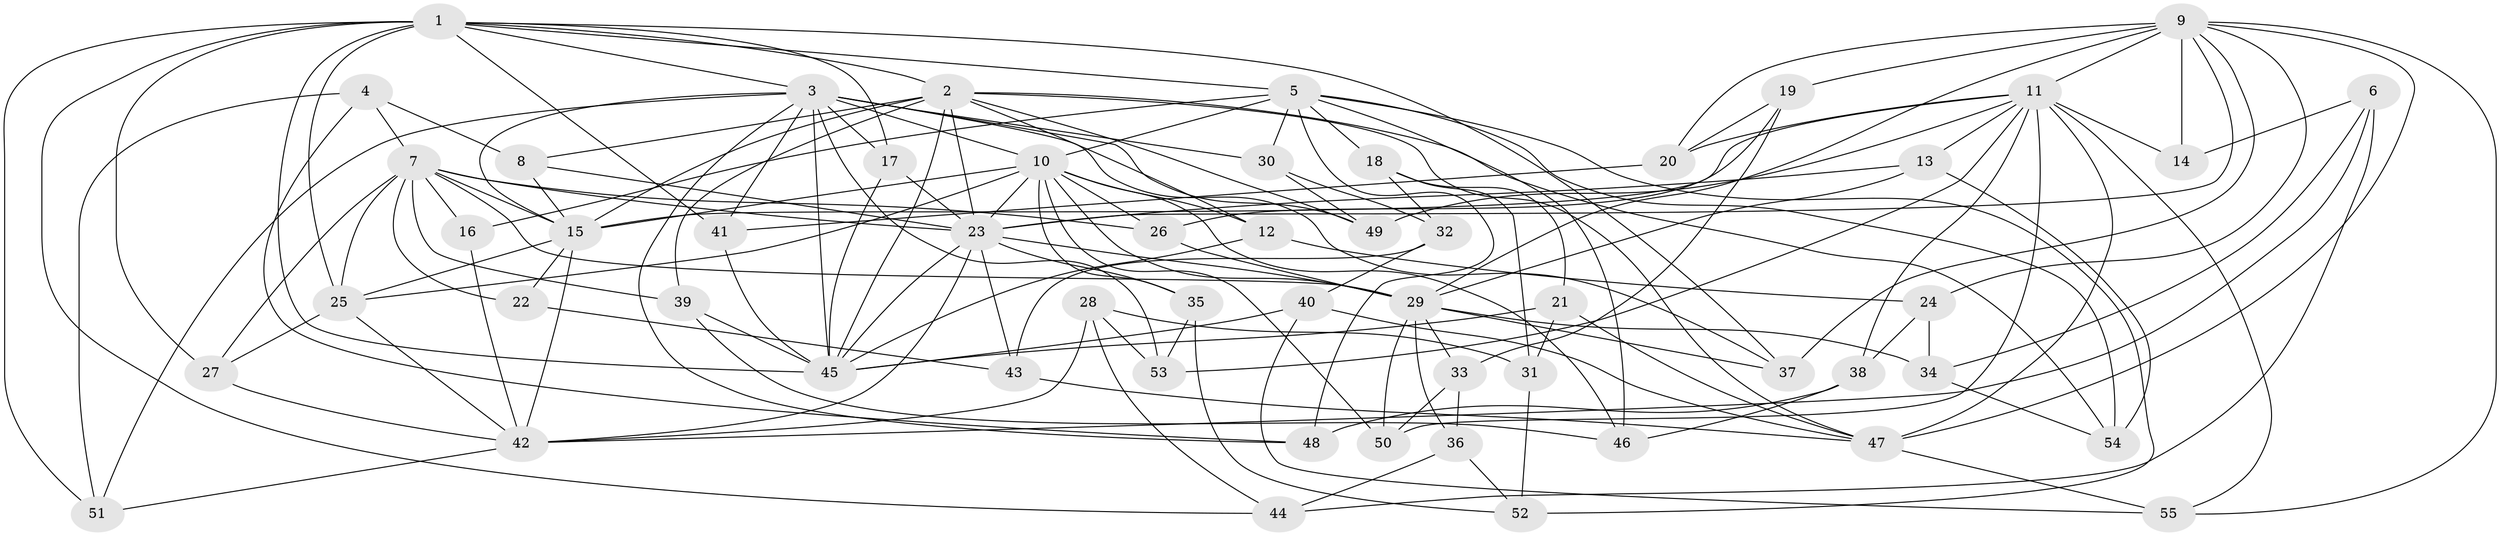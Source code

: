 // original degree distribution, {4: 1.0}
// Generated by graph-tools (version 1.1) at 2025/37/03/09/25 02:37:57]
// undirected, 55 vertices, 152 edges
graph export_dot {
graph [start="1"]
  node [color=gray90,style=filled];
  1;
  2;
  3;
  4;
  5;
  6;
  7;
  8;
  9;
  10;
  11;
  12;
  13;
  14;
  15;
  16;
  17;
  18;
  19;
  20;
  21;
  22;
  23;
  24;
  25;
  26;
  27;
  28;
  29;
  30;
  31;
  32;
  33;
  34;
  35;
  36;
  37;
  38;
  39;
  40;
  41;
  42;
  43;
  44;
  45;
  46;
  47;
  48;
  49;
  50;
  51;
  52;
  53;
  54;
  55;
  1 -- 2 [weight=1.0];
  1 -- 3 [weight=1.0];
  1 -- 5 [weight=1.0];
  1 -- 17 [weight=1.0];
  1 -- 25 [weight=2.0];
  1 -- 27 [weight=1.0];
  1 -- 37 [weight=1.0];
  1 -- 41 [weight=1.0];
  1 -- 44 [weight=1.0];
  1 -- 45 [weight=1.0];
  1 -- 51 [weight=1.0];
  2 -- 8 [weight=1.0];
  2 -- 12 [weight=1.0];
  2 -- 15 [weight=1.0];
  2 -- 23 [weight=1.0];
  2 -- 39 [weight=1.0];
  2 -- 45 [weight=1.0];
  2 -- 47 [weight=1.0];
  2 -- 49 [weight=1.0];
  2 -- 54 [weight=1.0];
  3 -- 10 [weight=1.0];
  3 -- 15 [weight=1.0];
  3 -- 17 [weight=1.0];
  3 -- 30 [weight=1.0];
  3 -- 37 [weight=1.0];
  3 -- 41 [weight=1.0];
  3 -- 45 [weight=1.0];
  3 -- 48 [weight=1.0];
  3 -- 49 [weight=1.0];
  3 -- 51 [weight=1.0];
  3 -- 53 [weight=1.0];
  4 -- 7 [weight=1.0];
  4 -- 8 [weight=1.0];
  4 -- 48 [weight=1.0];
  4 -- 51 [weight=1.0];
  5 -- 10 [weight=1.0];
  5 -- 16 [weight=2.0];
  5 -- 18 [weight=1.0];
  5 -- 30 [weight=1.0];
  5 -- 46 [weight=1.0];
  5 -- 48 [weight=1.0];
  5 -- 52 [weight=1.0];
  5 -- 54 [weight=1.0];
  6 -- 14 [weight=1.0];
  6 -- 34 [weight=1.0];
  6 -- 42 [weight=1.0];
  6 -- 44 [weight=1.0];
  7 -- 15 [weight=2.0];
  7 -- 16 [weight=1.0];
  7 -- 22 [weight=2.0];
  7 -- 23 [weight=1.0];
  7 -- 25 [weight=1.0];
  7 -- 26 [weight=1.0];
  7 -- 27 [weight=1.0];
  7 -- 29 [weight=1.0];
  7 -- 39 [weight=1.0];
  8 -- 15 [weight=1.0];
  8 -- 23 [weight=1.0];
  9 -- 11 [weight=1.0];
  9 -- 14 [weight=2.0];
  9 -- 19 [weight=1.0];
  9 -- 20 [weight=1.0];
  9 -- 23 [weight=1.0];
  9 -- 24 [weight=1.0];
  9 -- 29 [weight=2.0];
  9 -- 37 [weight=1.0];
  9 -- 47 [weight=1.0];
  9 -- 55 [weight=1.0];
  10 -- 12 [weight=1.0];
  10 -- 15 [weight=2.0];
  10 -- 23 [weight=1.0];
  10 -- 25 [weight=1.0];
  10 -- 26 [weight=1.0];
  10 -- 29 [weight=1.0];
  10 -- 35 [weight=1.0];
  10 -- 46 [weight=1.0];
  10 -- 50 [weight=1.0];
  11 -- 13 [weight=1.0];
  11 -- 14 [weight=1.0];
  11 -- 15 [weight=1.0];
  11 -- 20 [weight=1.0];
  11 -- 38 [weight=1.0];
  11 -- 47 [weight=2.0];
  11 -- 49 [weight=1.0];
  11 -- 50 [weight=1.0];
  11 -- 53 [weight=1.0];
  11 -- 55 [weight=1.0];
  12 -- 24 [weight=1.0];
  12 -- 45 [weight=1.0];
  13 -- 23 [weight=1.0];
  13 -- 29 [weight=1.0];
  13 -- 54 [weight=1.0];
  15 -- 22 [weight=1.0];
  15 -- 25 [weight=2.0];
  15 -- 42 [weight=1.0];
  16 -- 42 [weight=1.0];
  17 -- 23 [weight=1.0];
  17 -- 45 [weight=1.0];
  18 -- 21 [weight=1.0];
  18 -- 31 [weight=1.0];
  18 -- 32 [weight=1.0];
  19 -- 20 [weight=1.0];
  19 -- 26 [weight=1.0];
  19 -- 33 [weight=1.0];
  20 -- 41 [weight=1.0];
  21 -- 31 [weight=1.0];
  21 -- 45 [weight=1.0];
  21 -- 47 [weight=1.0];
  22 -- 43 [weight=1.0];
  23 -- 29 [weight=1.0];
  23 -- 35 [weight=1.0];
  23 -- 42 [weight=1.0];
  23 -- 43 [weight=1.0];
  23 -- 45 [weight=1.0];
  24 -- 34 [weight=1.0];
  24 -- 38 [weight=1.0];
  25 -- 27 [weight=1.0];
  25 -- 42 [weight=1.0];
  26 -- 29 [weight=1.0];
  27 -- 42 [weight=1.0];
  28 -- 31 [weight=1.0];
  28 -- 42 [weight=1.0];
  28 -- 44 [weight=1.0];
  28 -- 53 [weight=1.0];
  29 -- 33 [weight=1.0];
  29 -- 34 [weight=1.0];
  29 -- 36 [weight=1.0];
  29 -- 37 [weight=1.0];
  29 -- 50 [weight=1.0];
  30 -- 32 [weight=1.0];
  30 -- 49 [weight=1.0];
  31 -- 52 [weight=1.0];
  32 -- 40 [weight=1.0];
  32 -- 43 [weight=1.0];
  33 -- 36 [weight=1.0];
  33 -- 50 [weight=1.0];
  34 -- 54 [weight=1.0];
  35 -- 52 [weight=1.0];
  35 -- 53 [weight=1.0];
  36 -- 44 [weight=1.0];
  36 -- 52 [weight=1.0];
  38 -- 46 [weight=1.0];
  38 -- 48 [weight=1.0];
  39 -- 45 [weight=1.0];
  39 -- 46 [weight=1.0];
  40 -- 45 [weight=1.0];
  40 -- 47 [weight=1.0];
  40 -- 55 [weight=1.0];
  41 -- 45 [weight=1.0];
  42 -- 51 [weight=1.0];
  43 -- 47 [weight=1.0];
  47 -- 55 [weight=1.0];
}
